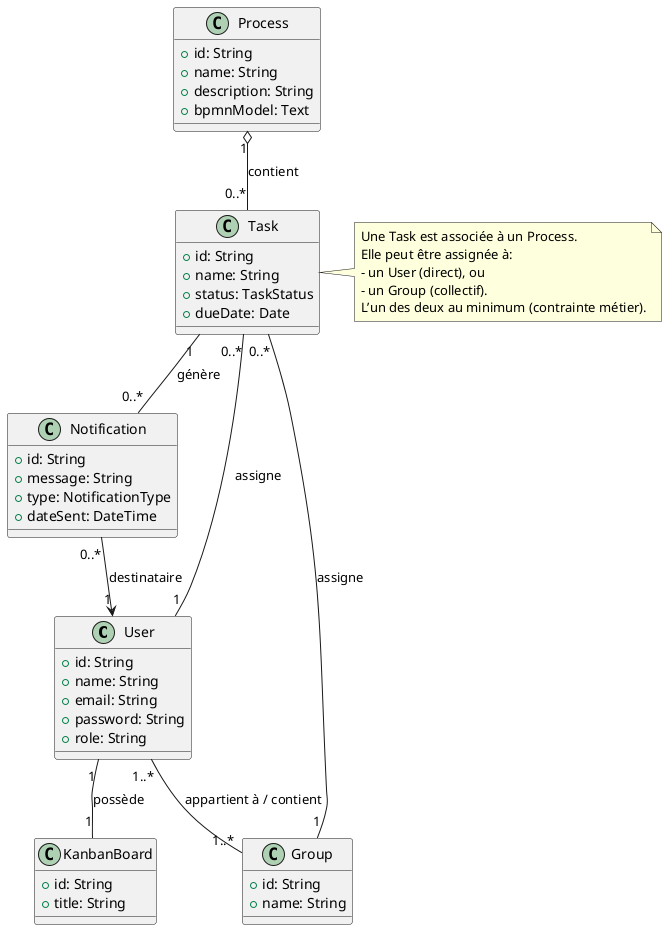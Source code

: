 @startuml



' Classes
class User {
  +id: String
  +name: String
  +email: String
  +password: String
  +role: String
}

class Group {
  +id: String
  +name: String
}

class Process {
  +id: String
  +name: String
  +description: String
  +bpmnModel: Text
}

class Task {
  +id: String
  +name: String
  +status: TaskStatus
  +dueDate: Date
}

class Notification {
  +id: String
  +message: String
  +type: NotificationType
  +dateSent: DateTime
}

class KanbanBoard {
  +id: String
  +title: String
}

' Relations principales
' User ↔ Group (plusieurs à plusieurs)
User "1..*" -- "1..*" Group : appartient à / contient

' Process 1 ↔ * Task
Process "1" o-- "0..*" Task : contient

' Task 1 ↔ * Notification
Task "1" -- "0..*" Notification : génère

' User 1 ↔ * Task (assignation directe, optionnelle)
User "1" -- "0..*" Task : assigne

' Group 1 ↔ * Task (assignation collective, optionnelle)
Group "1" -- "0..*" Task : assigne

' User 1 ↔ 1 KanbanBoard
User "1" -- "1" KanbanBoard : possède

' Notifications envoyées à un User
Notification "0..*" --> "1" User : destinataire

' Notes pour clarifier les contraintes d’assignation
note right of Task
  Une Task est associée à un Process.
  Elle peut être assignée à:
  - un User (direct), ou
  - un Group (collectif).
  L’un des deux au minimum (contrainte métier).
end note

'@enduml
@enduml